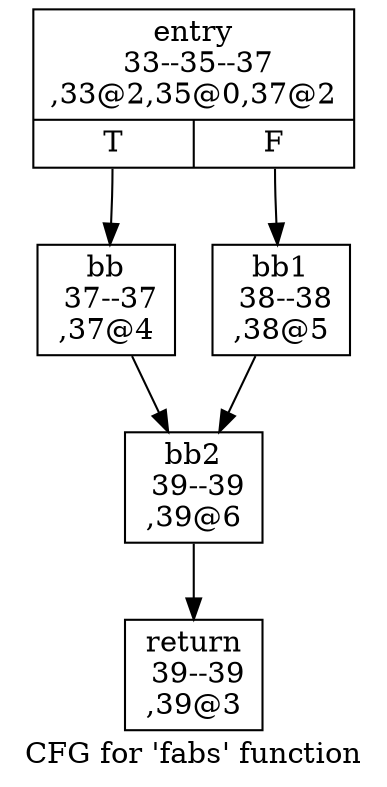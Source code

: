 digraph "CFG for 'fabs' function" {
	label="CFG for 'fabs' function";

	Node0x100814610 [shape=record,label="{entry\n 33--35--37\n,33@2,35@0,37@2\n|{<s0>T|<s1>F}}"];
	Node0x100814610:s0 -> Node0x100814660;
	Node0x100814610:s1 -> Node0x1008146b0;
	Node0x100814660 [shape=record,label="{bb\n 37--37\n,37@4\n}"];
	Node0x100814660 -> Node0x100814700;
	Node0x1008146b0 [shape=record,label="{bb1\n 38--38\n,38@5\n}"];
	Node0x1008146b0 -> Node0x100814700;
	Node0x100814700 [shape=record,label="{bb2\n 39--39\n,39@6\n}"];
	Node0x100814700 -> Node0x100814750;
	Node0x100814750 [shape=record,label="{return\n 39--39\n,39@3\n}"];
}
